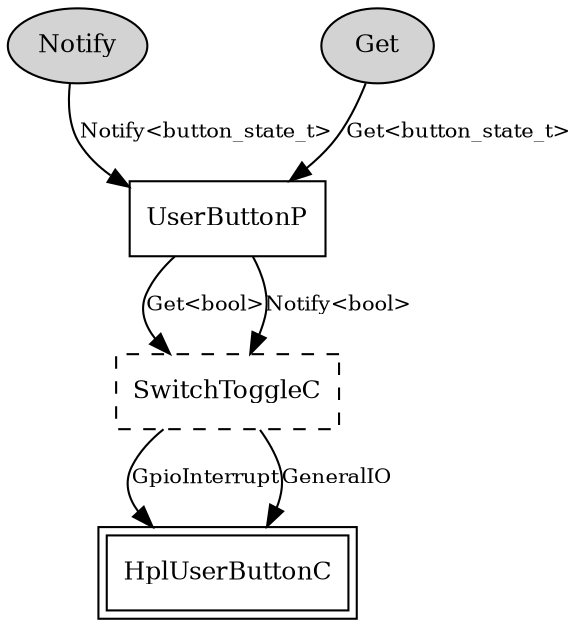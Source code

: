 digraph "UserButtonC" {
  n0x2ac2c32ab388 [shape=ellipse, style=filled, label="Notify", fontsize=12];
  "UserButtonP" [fontsize=12, shape=box, URL="../chtml/UserButtonP.html"];
  n0x2ac2c32b0cf0 [shape=ellipse, style=filled, label="Get", fontsize=12];
  "UserButtonP" [fontsize=12, shape=box, URL="../chtml/UserButtonP.html"];
  "UserButtonC.SwitchToggleC" [fontsize=12, shape=box, style=dashed, label="SwitchToggleC", URL="../chtml/SwitchToggleC.html"];
  "HplUserButtonC" [fontsize=12, shape=box,peripheries=2, URL="../chtml/HplUserButtonC.html"];
  "UserButtonC.SwitchToggleC" [fontsize=12, shape=box, style=dashed, label="SwitchToggleC", URL="../chtml/SwitchToggleC.html"];
  "HplUserButtonC" [fontsize=12, shape=box,peripheries=2, URL="../chtml/HplUserButtonC.html"];
  "UserButtonP" [fontsize=12, shape=box, URL="../chtml/UserButtonP.html"];
  "UserButtonC.SwitchToggleC" [fontsize=12, shape=box, style=dashed, label="SwitchToggleC", URL="../chtml/SwitchToggleC.html"];
  "UserButtonP" [fontsize=12, shape=box, URL="../chtml/UserButtonP.html"];
  "UserButtonC.SwitchToggleC" [fontsize=12, shape=box, style=dashed, label="SwitchToggleC", URL="../chtml/SwitchToggleC.html"];
  "n0x2ac2c32ab388" -> "UserButtonP" [label="Notify<button_state_t>", URL="../ihtml/Notify.html", fontsize=10];
  "n0x2ac2c32b0cf0" -> "UserButtonP" [label="Get<button_state_t>", URL="../ihtml/Get.html", fontsize=10];
  "UserButtonC.SwitchToggleC" -> "HplUserButtonC" [label="GpioInterrupt", URL="../ihtml/GpioInterrupt.html", fontsize=10];
  "UserButtonC.SwitchToggleC" -> "HplUserButtonC" [label="GeneralIO", URL="../ihtml/GeneralIO.html", fontsize=10];
  "UserButtonP" -> "UserButtonC.SwitchToggleC" [label="Get<bool>", URL="../ihtml/Get.html", fontsize=10];
  "UserButtonP" -> "UserButtonC.SwitchToggleC" [label="Notify<bool>", URL="../ihtml/Notify.html", fontsize=10];
}
